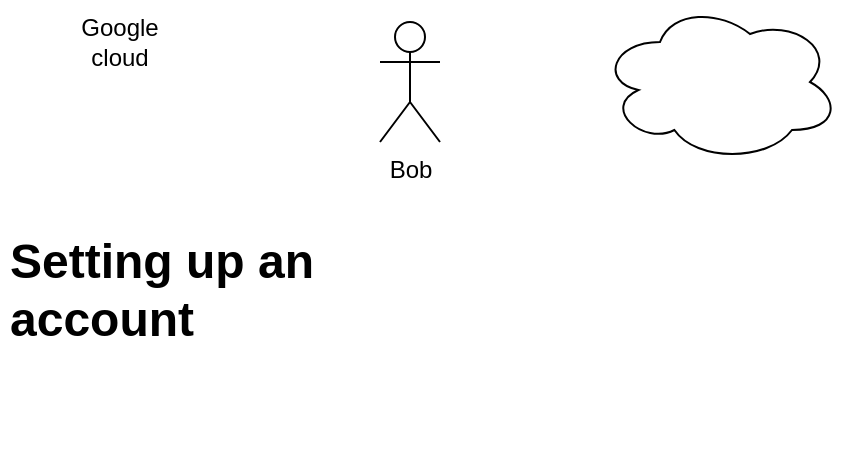 <mxfile version="10.6.6" type="github"><diagram id="eKaFj2lpdVhwGHv7bXNh" name="Page-1"><mxGraphModel dx="1250" dy="533" grid="1" gridSize="10" guides="1" tooltips="1" connect="1" arrows="1" fold="1" page="1" pageScale="1" pageWidth="850" pageHeight="1100" math="0" shadow="0"><root><mxCell id="0"/><mxCell id="1" parent="0"/><mxCell id="9uWBMBiVBjIlMTkKJikj-1" value="Bob" style="shape=umlActor;verticalLabelPosition=bottom;labelBackgroundColor=#ffffff;verticalAlign=top;html=1;outlineConnect=0;" parent="1" vertex="1"><mxGeometry x="240" y="60" width="30" height="60" as="geometry"/></mxCell><mxCell id="9uWBMBiVBjIlMTkKJikj-4" value="" style="ellipse;shape=cloud;whiteSpace=wrap;html=1;" parent="1" vertex="1"><mxGeometry x="350" y="50" width="120" height="80" as="geometry"/></mxCell><mxCell id="61c_6M2c7Zun-6XEJIx1-1" value="Google cloud" style="text;html=1;strokeColor=none;fillColor=none;align=center;verticalAlign=middle;whiteSpace=wrap;rounded=0;" vertex="1" parent="1"><mxGeometry x="90" y="60" width="40" height="20" as="geometry"/></mxCell><mxCell id="61c_6M2c7Zun-6XEJIx1-2" value="&lt;h1&gt;Setting up an account&lt;/h1&gt;" style="text;html=1;strokeColor=none;fillColor=none;spacing=5;spacingTop=-20;whiteSpace=wrap;overflow=hidden;rounded=0;" vertex="1" parent="1"><mxGeometry x="50" y="160" width="190" height="120" as="geometry"/></mxCell></root></mxGraphModel></diagram><diagram id="P9IBgyhRkLVtlzgIjU2o" name="Page-2"><mxGraphModel dx="1250" dy="533" grid="1" gridSize="10" guides="1" tooltips="1" connect="1" arrows="1" fold="1" page="1" pageScale="1" pageWidth="850" pageHeight="1100" math="0" shadow="0"><root><mxCell id="5H5tvszO2ld6neSBGp1t-0"/><mxCell id="5H5tvszO2ld6neSBGp1t-1" parent="5H5tvszO2ld6neSBGp1t-0"/><mxCell id="5H5tvszO2ld6neSBGp1t-2" value="&lt;h1&gt;User permissions&lt;/h1&gt;&lt;div&gt;This is important&lt;/div&gt;" style="text;html=1;strokeColor=none;fillColor=none;spacing=5;spacingTop=-20;whiteSpace=wrap;overflow=hidden;rounded=0;" vertex="1" parent="5H5tvszO2ld6neSBGp1t-1"><mxGeometry x="20" y="20" width="190" height="120" as="geometry"/></mxCell></root></mxGraphModel></diagram></mxfile>
